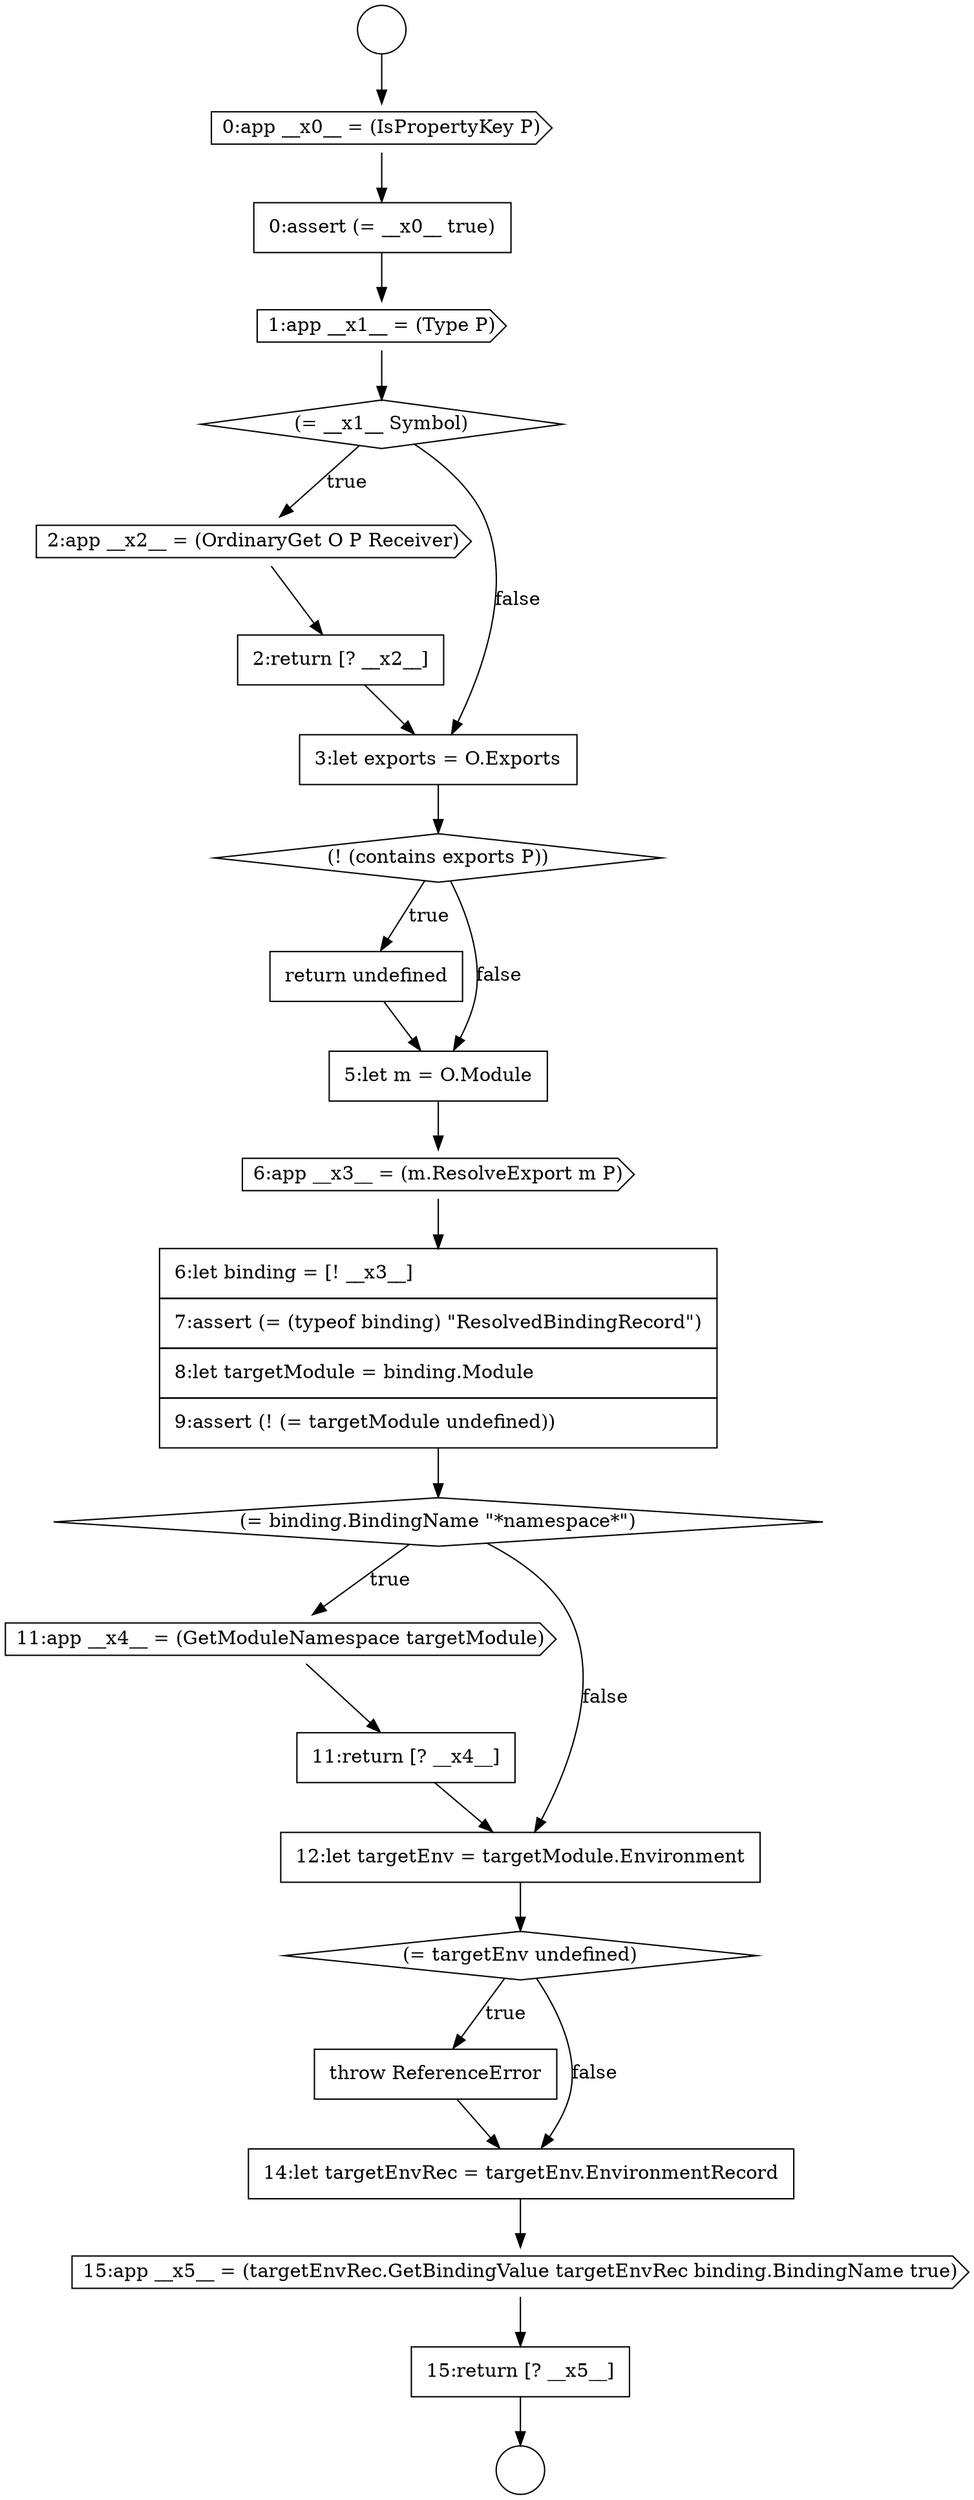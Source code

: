 digraph {
  node3098 [shape=diamond, label=<<font color="black">(= binding.BindingName &quot;*namespace*&quot;)</font>> color="black" fillcolor="white" style=filled]
  node3089 [shape=diamond, label=<<font color="black">(= __x1__ Symbol)</font>> color="black" fillcolor="white" style=filled]
  node3093 [shape=diamond, label=<<font color="black">(! (contains exports P))</font>> color="black" fillcolor="white" style=filled]
  node3097 [shape=none, margin=0, label=<<font color="black">
    <table border="0" cellborder="1" cellspacing="0" cellpadding="10">
      <tr><td align="left">6:let binding = [! __x3__]</td></tr>
      <tr><td align="left">7:assert (= (typeof binding) &quot;ResolvedBindingRecord&quot;)</td></tr>
      <tr><td align="left">8:let targetModule = binding.Module</td></tr>
      <tr><td align="left">9:assert (! (= targetModule undefined))</td></tr>
    </table>
  </font>> color="black" fillcolor="white" style=filled]
  node3090 [shape=cds, label=<<font color="black">2:app __x2__ = (OrdinaryGet O P Receiver)</font>> color="black" fillcolor="white" style=filled]
  node3094 [shape=none, margin=0, label=<<font color="black">
    <table border="0" cellborder="1" cellspacing="0" cellpadding="10">
      <tr><td align="left">return undefined</td></tr>
    </table>
  </font>> color="black" fillcolor="white" style=filled]
  node3086 [shape=cds, label=<<font color="black">0:app __x0__ = (IsPropertyKey P)</font>> color="black" fillcolor="white" style=filled]
  node3091 [shape=none, margin=0, label=<<font color="black">
    <table border="0" cellborder="1" cellspacing="0" cellpadding="10">
      <tr><td align="left">2:return [? __x2__]</td></tr>
    </table>
  </font>> color="black" fillcolor="white" style=filled]
  node3095 [shape=none, margin=0, label=<<font color="black">
    <table border="0" cellborder="1" cellspacing="0" cellpadding="10">
      <tr><td align="left">5:let m = O.Module</td></tr>
    </table>
  </font>> color="black" fillcolor="white" style=filled]
  node3092 [shape=none, margin=0, label=<<font color="black">
    <table border="0" cellborder="1" cellspacing="0" cellpadding="10">
      <tr><td align="left">3:let exports = O.Exports</td></tr>
    </table>
  </font>> color="black" fillcolor="white" style=filled]
  node3100 [shape=none, margin=0, label=<<font color="black">
    <table border="0" cellborder="1" cellspacing="0" cellpadding="10">
      <tr><td align="left">11:return [? __x4__]</td></tr>
    </table>
  </font>> color="black" fillcolor="white" style=filled]
  node3096 [shape=cds, label=<<font color="black">6:app __x3__ = (m.ResolveExport m P)</font>> color="black" fillcolor="white" style=filled]
  node3103 [shape=none, margin=0, label=<<font color="black">
    <table border="0" cellborder="1" cellspacing="0" cellpadding="10">
      <tr><td align="left">throw ReferenceError</td></tr>
    </table>
  </font>> color="black" fillcolor="white" style=filled]
  node3088 [shape=cds, label=<<font color="black">1:app __x1__ = (Type P)</font>> color="black" fillcolor="white" style=filled]
  node3099 [shape=cds, label=<<font color="black">11:app __x4__ = (GetModuleNamespace targetModule)</font>> color="black" fillcolor="white" style=filled]
  node3084 [shape=circle label=" " color="black" fillcolor="white" style=filled]
  node3105 [shape=cds, label=<<font color="black">15:app __x5__ = (targetEnvRec.GetBindingValue targetEnvRec binding.BindingName true)</font>> color="black" fillcolor="white" style=filled]
  node3102 [shape=diamond, label=<<font color="black">(= targetEnv undefined)</font>> color="black" fillcolor="white" style=filled]
  node3087 [shape=none, margin=0, label=<<font color="black">
    <table border="0" cellborder="1" cellspacing="0" cellpadding="10">
      <tr><td align="left">0:assert (= __x0__ true)</td></tr>
    </table>
  </font>> color="black" fillcolor="white" style=filled]
  node3101 [shape=none, margin=0, label=<<font color="black">
    <table border="0" cellborder="1" cellspacing="0" cellpadding="10">
      <tr><td align="left">12:let targetEnv = targetModule.Environment</td></tr>
    </table>
  </font>> color="black" fillcolor="white" style=filled]
  node3106 [shape=none, margin=0, label=<<font color="black">
    <table border="0" cellborder="1" cellspacing="0" cellpadding="10">
      <tr><td align="left">15:return [? __x5__]</td></tr>
    </table>
  </font>> color="black" fillcolor="white" style=filled]
  node3104 [shape=none, margin=0, label=<<font color="black">
    <table border="0" cellborder="1" cellspacing="0" cellpadding="10">
      <tr><td align="left">14:let targetEnvRec = targetEnv.EnvironmentRecord</td></tr>
    </table>
  </font>> color="black" fillcolor="white" style=filled]
  node3085 [shape=circle label=" " color="black" fillcolor="white" style=filled]
  node3091 -> node3092 [ color="black"]
  node3095 -> node3096 [ color="black"]
  node3093 -> node3094 [label=<<font color="black">true</font>> color="black"]
  node3093 -> node3095 [label=<<font color="black">false</font>> color="black"]
  node3105 -> node3106 [ color="black"]
  node3100 -> node3101 [ color="black"]
  node3089 -> node3090 [label=<<font color="black">true</font>> color="black"]
  node3089 -> node3092 [label=<<font color="black">false</font>> color="black"]
  node3092 -> node3093 [ color="black"]
  node3106 -> node3085 [ color="black"]
  node3101 -> node3102 [ color="black"]
  node3099 -> node3100 [ color="black"]
  node3098 -> node3099 [label=<<font color="black">true</font>> color="black"]
  node3098 -> node3101 [label=<<font color="black">false</font>> color="black"]
  node3103 -> node3104 [ color="black"]
  node3097 -> node3098 [ color="black"]
  node3090 -> node3091 [ color="black"]
  node3104 -> node3105 [ color="black"]
  node3096 -> node3097 [ color="black"]
  node3087 -> node3088 [ color="black"]
  node3094 -> node3095 [ color="black"]
  node3102 -> node3103 [label=<<font color="black">true</font>> color="black"]
  node3102 -> node3104 [label=<<font color="black">false</font>> color="black"]
  node3088 -> node3089 [ color="black"]
  node3084 -> node3086 [ color="black"]
  node3086 -> node3087 [ color="black"]
}
